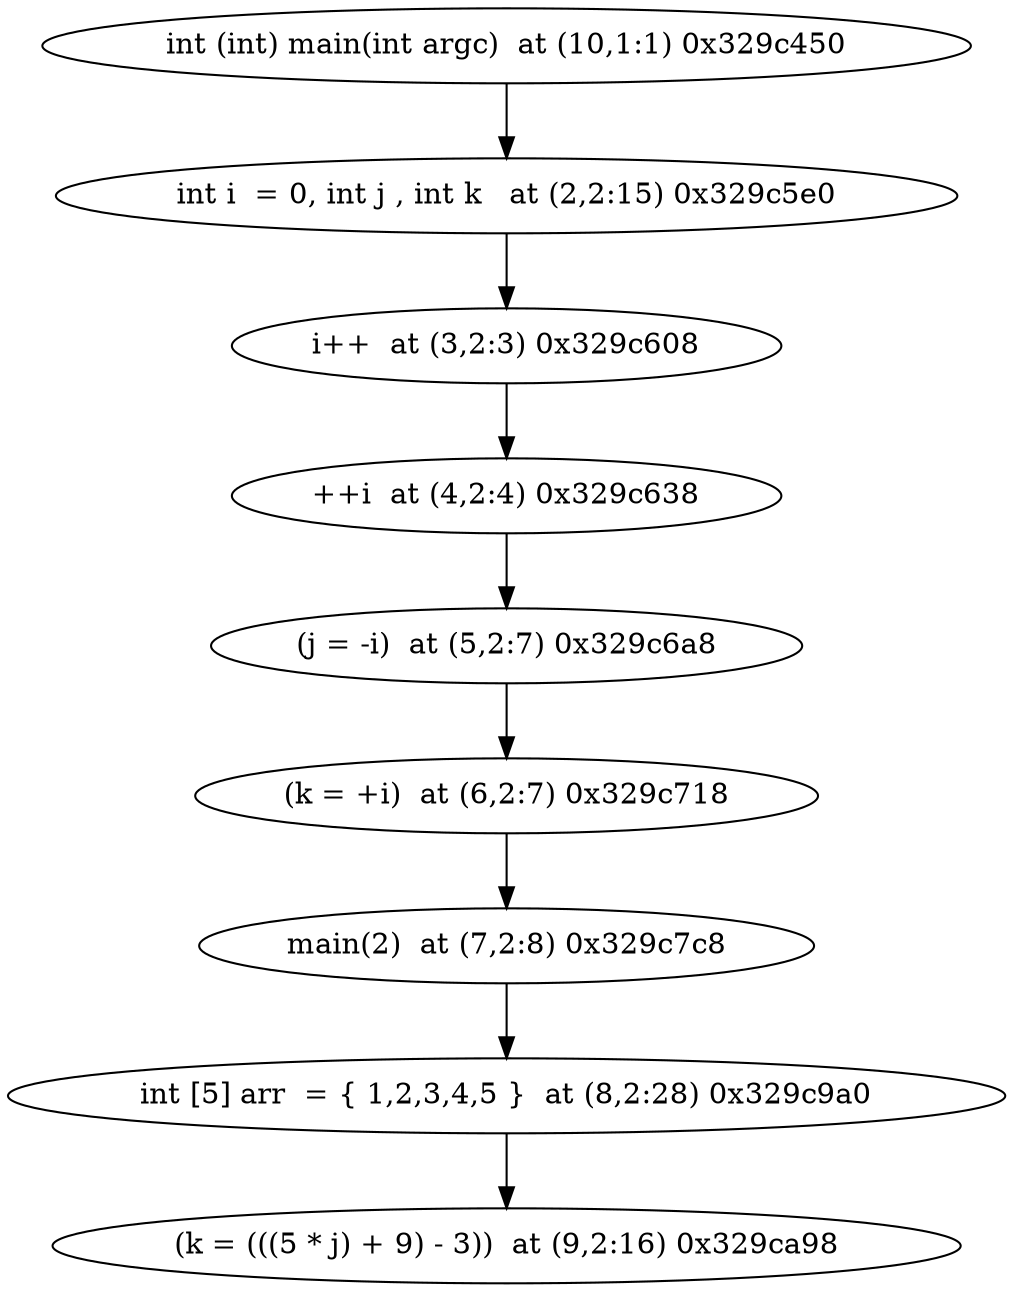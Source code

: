 digraph {
"int (int) main(int argc)  at (10,1:1) 0x329c450" -> "int i  = 0, int j , int k   at (2,2:15) 0x329c5e0"
"int i  = 0, int j , int k   at (2,2:15) 0x329c5e0" -> "i++  at (3,2:3) 0x329c608"
"i++  at (3,2:3) 0x329c608" -> "++i  at (4,2:4) 0x329c638"
"++i  at (4,2:4) 0x329c638" -> "(j = -i)  at (5,2:7) 0x329c6a8"
"(j = -i)  at (5,2:7) 0x329c6a8" -> "(k = +i)  at (6,2:7) 0x329c718"
"(k = +i)  at (6,2:7) 0x329c718" -> "main(2)  at (7,2:8) 0x329c7c8"
"main(2)  at (7,2:8) 0x329c7c8" -> "int [5] arr  = { 1,2,3,4,5 }  at (8,2:28) 0x329c9a0"
"int [5] arr  = { 1,2,3,4,5 }  at (8,2:28) 0x329c9a0" -> "(k = (((5 * j) + 9) - 3))  at (9,2:16) 0x329ca98"
}
